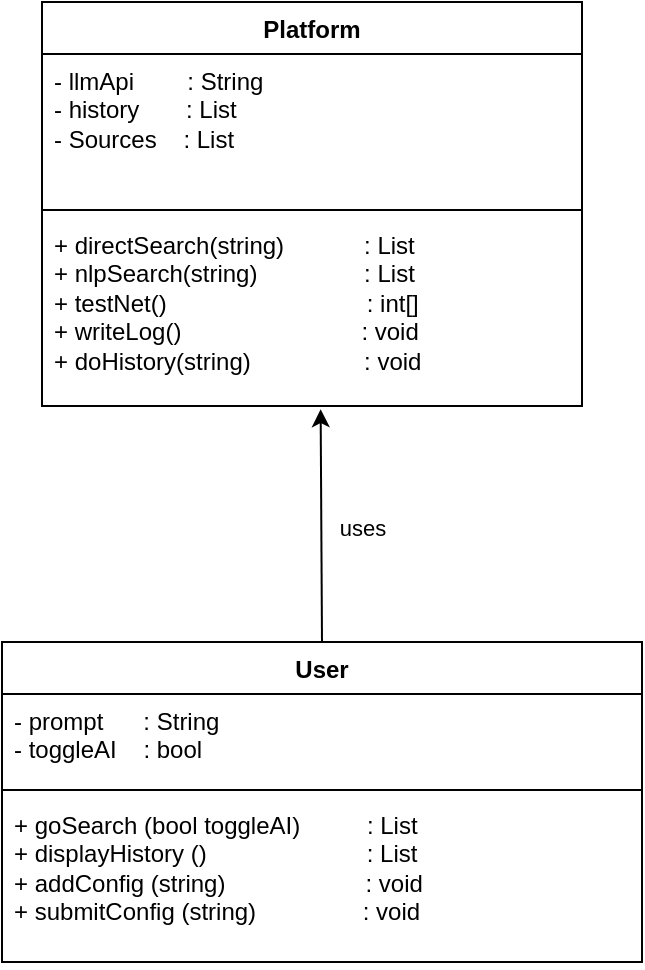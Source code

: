 <mxfile version="26.1.1">
  <diagram name="第 1 页" id="QIedMJg28J1HPFnpuEa-">
    <mxGraphModel dx="1002" dy="1786" grid="1" gridSize="10" guides="1" tooltips="1" connect="1" arrows="1" fold="1" page="1" pageScale="1" pageWidth="827" pageHeight="1169" math="0" shadow="0">
      <root>
        <mxCell id="0" />
        <mxCell id="1" parent="0" />
        <mxCell id="6ERFdGAas9kPiyV4Svvd-29" value="User" style="swimlane;fontStyle=1;align=center;verticalAlign=top;childLayout=stackLayout;horizontal=1;startSize=26;horizontalStack=0;resizeParent=1;resizeParentMax=0;resizeLast=0;collapsible=1;marginBottom=0;whiteSpace=wrap;html=1;" parent="1" vertex="1">
          <mxGeometry x="160" y="280" width="320" height="160" as="geometry">
            <mxRectangle x="260" y="280" width="70" height="30" as="alternateBounds" />
          </mxGeometry>
        </mxCell>
        <mxCell id="6ERFdGAas9kPiyV4Svvd-30" value="- prompt&amp;nbsp; &amp;nbsp; &amp;nbsp; : String&lt;div&gt;&lt;span style=&quot;background-color: transparent; color: light-dark(rgb(0, 0, 0), rgb(255, 255, 255));&quot;&gt;- toggleAI&amp;nbsp; &amp;nbsp; : bool&lt;/span&gt;&lt;/div&gt;" style="text;strokeColor=none;fillColor=none;align=left;verticalAlign=top;spacingLeft=4;spacingRight=4;overflow=hidden;rotatable=0;points=[[0,0.5],[1,0.5]];portConstraint=eastwest;whiteSpace=wrap;html=1;" parent="6ERFdGAas9kPiyV4Svvd-29" vertex="1">
          <mxGeometry y="26" width="320" height="44" as="geometry" />
        </mxCell>
        <mxCell id="6ERFdGAas9kPiyV4Svvd-31" value="" style="line;strokeWidth=1;fillColor=none;align=left;verticalAlign=middle;spacingTop=-1;spacingLeft=3;spacingRight=3;rotatable=0;labelPosition=right;points=[];portConstraint=eastwest;strokeColor=inherit;" parent="6ERFdGAas9kPiyV4Svvd-29" vertex="1">
          <mxGeometry y="70" width="320" height="8" as="geometry" />
        </mxCell>
        <mxCell id="6ERFdGAas9kPiyV4Svvd-32" value="&lt;div&gt;+ goSearch (bool&amp;nbsp;&lt;span style=&quot;background-color: transparent; color: light-dark(rgb(0, 0, 0), rgb(255, 255, 255));&quot;&gt;toggleAI&lt;/span&gt;&lt;span style=&quot;background-color: transparent; color: light-dark(rgb(0, 0, 0), rgb(255, 255, 255));&quot;&gt;)&amp;nbsp; &amp;nbsp; &amp;nbsp; &amp;nbsp; &amp;nbsp; : List&lt;/span&gt;&lt;/div&gt;+ displayHistory ()&amp;nbsp; &amp;nbsp; &amp;nbsp; &amp;nbsp; &amp;nbsp; &amp;nbsp; &amp;nbsp; &amp;nbsp; &amp;nbsp; &amp;nbsp; &amp;nbsp; &amp;nbsp; : List&lt;div&gt;+ addConfig (string)&amp;nbsp; &amp;nbsp; &amp;nbsp; &amp;nbsp; &amp;nbsp; &amp;nbsp; &amp;nbsp; &amp;nbsp; &amp;nbsp; &amp;nbsp; &amp;nbsp;: void&lt;br&gt;+ submitConfig (string)&amp;nbsp; &amp;nbsp; &amp;nbsp; &amp;nbsp; &amp;nbsp; &amp;nbsp; &amp;nbsp; &amp;nbsp; : void&lt;/div&gt;&lt;div&gt;&lt;br&gt;&lt;/div&gt;" style="text;strokeColor=none;fillColor=none;align=left;verticalAlign=top;spacingLeft=4;spacingRight=4;overflow=hidden;rotatable=0;points=[[0,0.5],[1,0.5]];portConstraint=eastwest;whiteSpace=wrap;html=1;" parent="6ERFdGAas9kPiyV4Svvd-29" vertex="1">
          <mxGeometry y="78" width="320" height="82" as="geometry" />
        </mxCell>
        <mxCell id="6ERFdGAas9kPiyV4Svvd-33" value="Platform" style="swimlane;fontStyle=1;align=center;verticalAlign=top;childLayout=stackLayout;horizontal=1;startSize=26;horizontalStack=0;resizeParent=1;resizeParentMax=0;resizeLast=0;collapsible=1;marginBottom=0;whiteSpace=wrap;html=1;" parent="1" vertex="1">
          <mxGeometry x="180" y="-40" width="270" height="202" as="geometry">
            <mxRectangle x="260" y="280" width="70" height="30" as="alternateBounds" />
          </mxGeometry>
        </mxCell>
        <mxCell id="6ERFdGAas9kPiyV4Svvd-34" value="&lt;div&gt;- llmApi&amp;nbsp; &amp;nbsp; &amp;nbsp; &amp;nbsp; : String&lt;/div&gt;- history&amp;nbsp; &amp;nbsp; &amp;nbsp; &amp;nbsp;: List&amp;nbsp;&lt;br&gt;&lt;div&gt;- Sources&amp;nbsp; &amp;nbsp; : List&lt;/div&gt;&lt;div&gt;&lt;br&gt;&lt;/div&gt;" style="text;strokeColor=none;fillColor=none;align=left;verticalAlign=top;spacingLeft=4;spacingRight=4;overflow=hidden;rotatable=0;points=[[0,0.5],[1,0.5]];portConstraint=eastwest;whiteSpace=wrap;html=1;" parent="6ERFdGAas9kPiyV4Svvd-33" vertex="1">
          <mxGeometry y="26" width="270" height="74" as="geometry" />
        </mxCell>
        <mxCell id="6ERFdGAas9kPiyV4Svvd-35" value="" style="line;strokeWidth=1;fillColor=none;align=left;verticalAlign=middle;spacingTop=-1;spacingLeft=3;spacingRight=3;rotatable=0;labelPosition=right;points=[];portConstraint=eastwest;strokeColor=inherit;" parent="6ERFdGAas9kPiyV4Svvd-33" vertex="1">
          <mxGeometry y="100" width="270" height="8" as="geometry" />
        </mxCell>
        <mxCell id="6ERFdGAas9kPiyV4Svvd-36" value="&lt;div&gt;+ directSearch(string)&amp;nbsp; &amp;nbsp; &amp;nbsp; &amp;nbsp; &amp;nbsp; &amp;nbsp; : List&lt;br&gt;+ nlpSearch(string)&amp;nbsp; &amp;nbsp; &amp;nbsp; &amp;nbsp; &amp;nbsp; &amp;nbsp; &amp;nbsp; &amp;nbsp; : List&lt;/div&gt;&lt;div&gt;+ testNet()&amp;nbsp; &amp;nbsp; &amp;nbsp; &amp;nbsp; &amp;nbsp; &amp;nbsp; &amp;nbsp; &amp;nbsp; &amp;nbsp; &amp;nbsp; &amp;nbsp; &amp;nbsp; &amp;nbsp; &amp;nbsp; &amp;nbsp; : int[]&lt;br&gt;&lt;/div&gt;&lt;div&gt;+ writeLog()&amp;nbsp; &amp;nbsp; &amp;nbsp; &amp;nbsp; &amp;nbsp; &amp;nbsp; &amp;nbsp; &amp;nbsp; &amp;nbsp; &amp;nbsp; &amp;nbsp; &amp;nbsp; &amp;nbsp; &amp;nbsp;: void&lt;br&gt;+ doHistory(string)&amp;nbsp; &amp;nbsp; &amp;nbsp; &amp;nbsp; &amp;nbsp; &amp;nbsp; &amp;nbsp; &amp;nbsp; &amp;nbsp;: void&amp;nbsp; &amp;nbsp; &amp;nbsp;&lt;/div&gt;" style="text;strokeColor=none;fillColor=none;align=left;verticalAlign=top;spacingLeft=4;spacingRight=4;overflow=hidden;rotatable=0;points=[[0,0.5],[1,0.5]];portConstraint=eastwest;whiteSpace=wrap;html=1;" parent="6ERFdGAas9kPiyV4Svvd-33" vertex="1">
          <mxGeometry y="108" width="270" height="94" as="geometry" />
        </mxCell>
        <mxCell id="6ERFdGAas9kPiyV4Svvd-40" value="" style="endArrow=classic;html=1;rounded=0;entryX=0.516;entryY=1.017;entryDx=0;entryDy=0;entryPerimeter=0;exitX=0.5;exitY=0;exitDx=0;exitDy=0;" parent="1" source="6ERFdGAas9kPiyV4Svvd-29" target="6ERFdGAas9kPiyV4Svvd-36" edge="1">
          <mxGeometry width="50" height="50" relative="1" as="geometry">
            <mxPoint x="320" y="270" as="sourcePoint" />
            <mxPoint x="500" y="320" as="targetPoint" />
          </mxGeometry>
        </mxCell>
        <mxCell id="6ERFdGAas9kPiyV4Svvd-41" value="uses" style="edgeLabel;html=1;align=center;verticalAlign=middle;resizable=0;points=[];" parent="6ERFdGAas9kPiyV4Svvd-40" vertex="1" connectable="0">
          <mxGeometry x="-0.009" relative="1" as="geometry">
            <mxPoint x="20" as="offset" />
          </mxGeometry>
        </mxCell>
      </root>
    </mxGraphModel>
  </diagram>
</mxfile>
